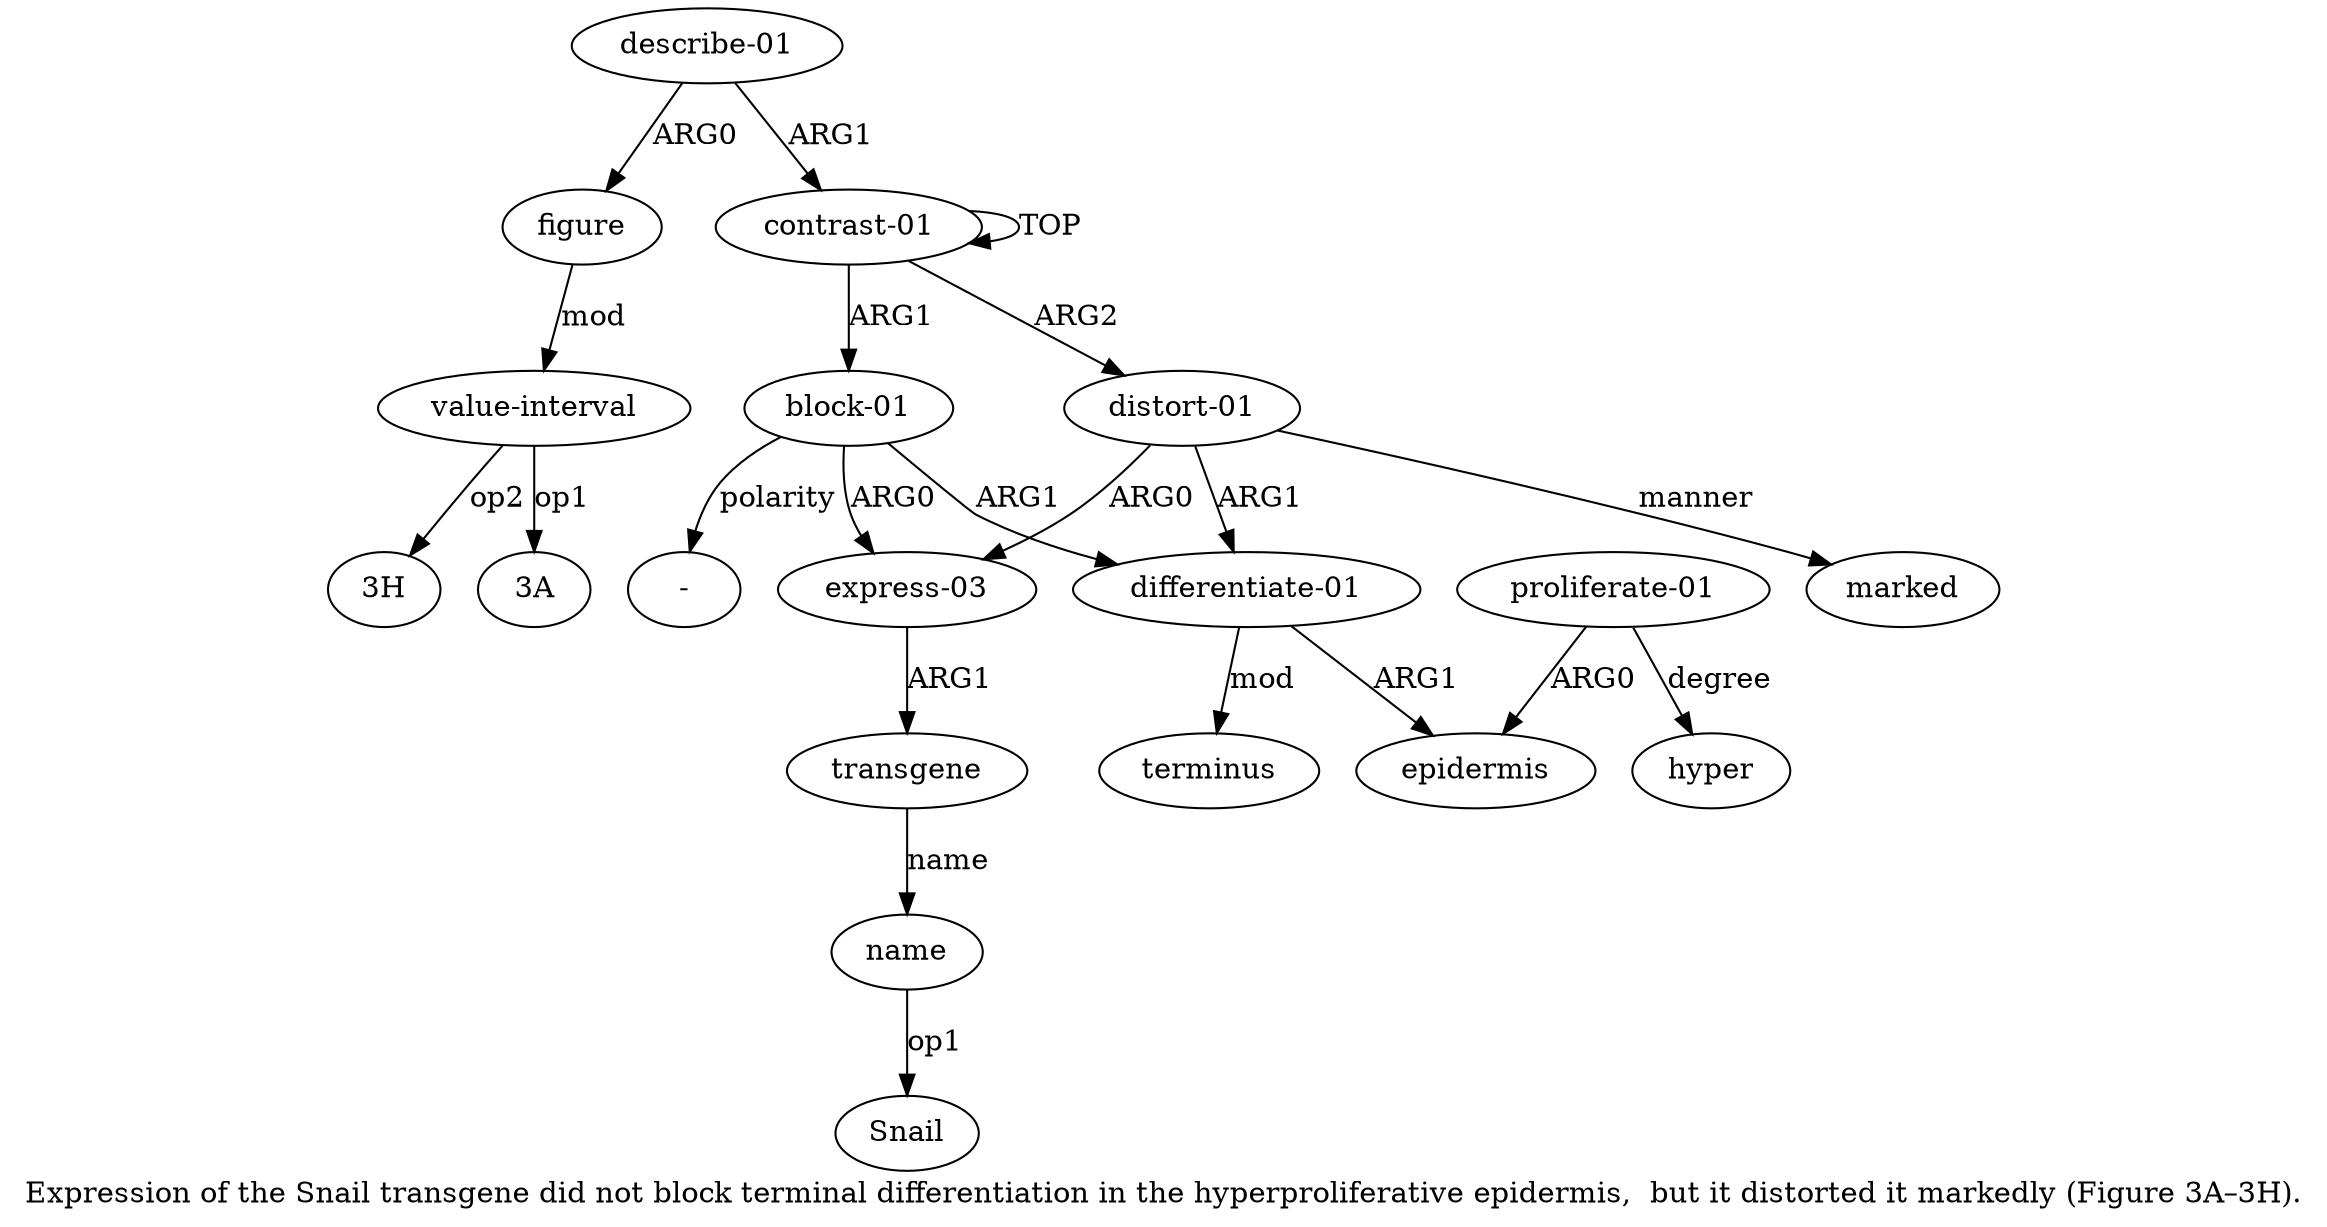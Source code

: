 digraph  {
	graph [label="Expression of the Snail transgene did not block terminal differentiation in the hyperproliferative epidermis,  but it distorted \
it markedly (Figure 3A–3H)."];
	node [label="\N"];
	a14	 [color=black,
		gold_ind=14,
		gold_label="value-interval",
		label="value-interval",
		test_ind=14,
		test_label="value-interval"];
	"a14 3H"	 [color=black,
		gold_ind=-1,
		gold_label="3H",
		label="3H",
		test_ind=-1,
		test_label="3H"];
	a14 -> "a14 3H" [key=0,
	color=black,
	gold_label=op2,
	label=op2,
	test_label=op2];
"a14 3A" [color=black,
	gold_ind=-1,
	gold_label="3A",
	label="3A",
	test_ind=-1,
	test_label="3A"];
a14 -> "a14 3A" [key=0,
color=black,
gold_label=op1,
label=op1,
test_label=op1];
a11 [color=black,
gold_ind=11,
gold_label=marked,
label=marked,
test_ind=11,
test_label=marked];
a10 [color=black,
gold_ind=10,
gold_label="distort-01",
label="distort-01",
test_ind=10,
test_label="distort-01"];
a10 -> a11 [key=0,
color=black,
gold_label=manner,
label=manner,
test_label=manner];
a2 [color=black,
gold_ind=2,
gold_label="express-03",
label="express-03",
test_ind=2,
test_label="express-03"];
a10 -> a2 [key=0,
color=black,
gold_label=ARG0,
label=ARG0,
test_label=ARG0];
a5 [color=black,
gold_ind=5,
gold_label="differentiate-01",
label="differentiate-01",
test_ind=5,
test_label="differentiate-01"];
a10 -> a5 [key=0,
color=black,
gold_label=ARG1,
label=ARG1,
test_label=ARG1];
a13 [color=black,
gold_ind=13,
gold_label=figure,
label=figure,
test_ind=13,
test_label=figure];
a13 -> a14 [key=0,
color=black,
gold_label=mod,
label=mod,
test_label=mod];
a12 [color=black,
gold_ind=12,
gold_label="describe-01",
label="describe-01",
test_ind=12,
test_label="describe-01"];
a12 -> a13 [key=0,
color=black,
gold_label=ARG0,
label=ARG0,
test_label=ARG0];
a0 [color=black,
gold_ind=0,
gold_label="contrast-01",
label="contrast-01",
test_ind=0,
test_label="contrast-01"];
a12 -> a0 [key=0,
color=black,
gold_label=ARG1,
label=ARG1,
test_label=ARG1];
"a4 Snail" [color=black,
gold_ind=-1,
gold_label=Snail,
label=Snail,
test_ind=-1,
test_label=Snail];
"a1 -" [color=black,
gold_ind=-1,
gold_label="-",
label="-",
test_ind=-1,
test_label="-"];
a1 [color=black,
gold_ind=1,
gold_label="block-01",
label="block-01",
test_ind=1,
test_label="block-01"];
a1 -> "a1 -" [key=0,
color=black,
gold_label=polarity,
label=polarity,
test_label=polarity];
a1 -> a2 [key=0,
color=black,
gold_label=ARG0,
label=ARG0,
test_label=ARG0];
a1 -> a5 [key=0,
color=black,
gold_label=ARG1,
label=ARG1,
test_label=ARG1];
a0 -> a10 [key=0,
color=black,
gold_label=ARG2,
label=ARG2,
test_label=ARG2];
a0 -> a1 [key=0,
color=black,
gold_label=ARG1,
label=ARG1,
test_label=ARG1];
a0 -> a0 [key=0,
color=black,
gold_label=TOP,
label=TOP,
test_label=TOP];
a3 [color=black,
gold_ind=3,
gold_label=transgene,
label=transgene,
test_ind=3,
test_label=transgene];
a4 [color=black,
gold_ind=4,
gold_label=name,
label=name,
test_ind=4,
test_label=name];
a3 -> a4 [key=0,
color=black,
gold_label=name,
label=name,
test_label=name];
a2 -> a3 [key=0,
color=black,
gold_label=ARG1,
label=ARG1,
test_label=ARG1];
a6 [color=black,
gold_ind=6,
gold_label=epidermis,
label=epidermis,
test_ind=6,
test_label=epidermis];
a5 -> a6 [key=0,
color=black,
gold_label=ARG1,
label=ARG1,
test_label=ARG1];
a9 [color=black,
gold_ind=9,
gold_label=terminus,
label=terminus,
test_ind=9,
test_label=terminus];
a5 -> a9 [key=0,
color=black,
gold_label=mod,
label=mod,
test_label=mod];
a4 -> "a4 Snail" [key=0,
color=black,
gold_label=op1,
label=op1,
test_label=op1];
a7 [color=black,
gold_ind=7,
gold_label="proliferate-01",
label="proliferate-01",
test_ind=7,
test_label="proliferate-01"];
a7 -> a6 [key=0,
color=black,
gold_label=ARG0,
label=ARG0,
test_label=ARG0];
a8 [color=black,
gold_ind=8,
gold_label=hyper,
label=hyper,
test_ind=8,
test_label=hyper];
a7 -> a8 [key=0,
color=black,
gold_label=degree,
label=degree,
test_label=degree];
}
